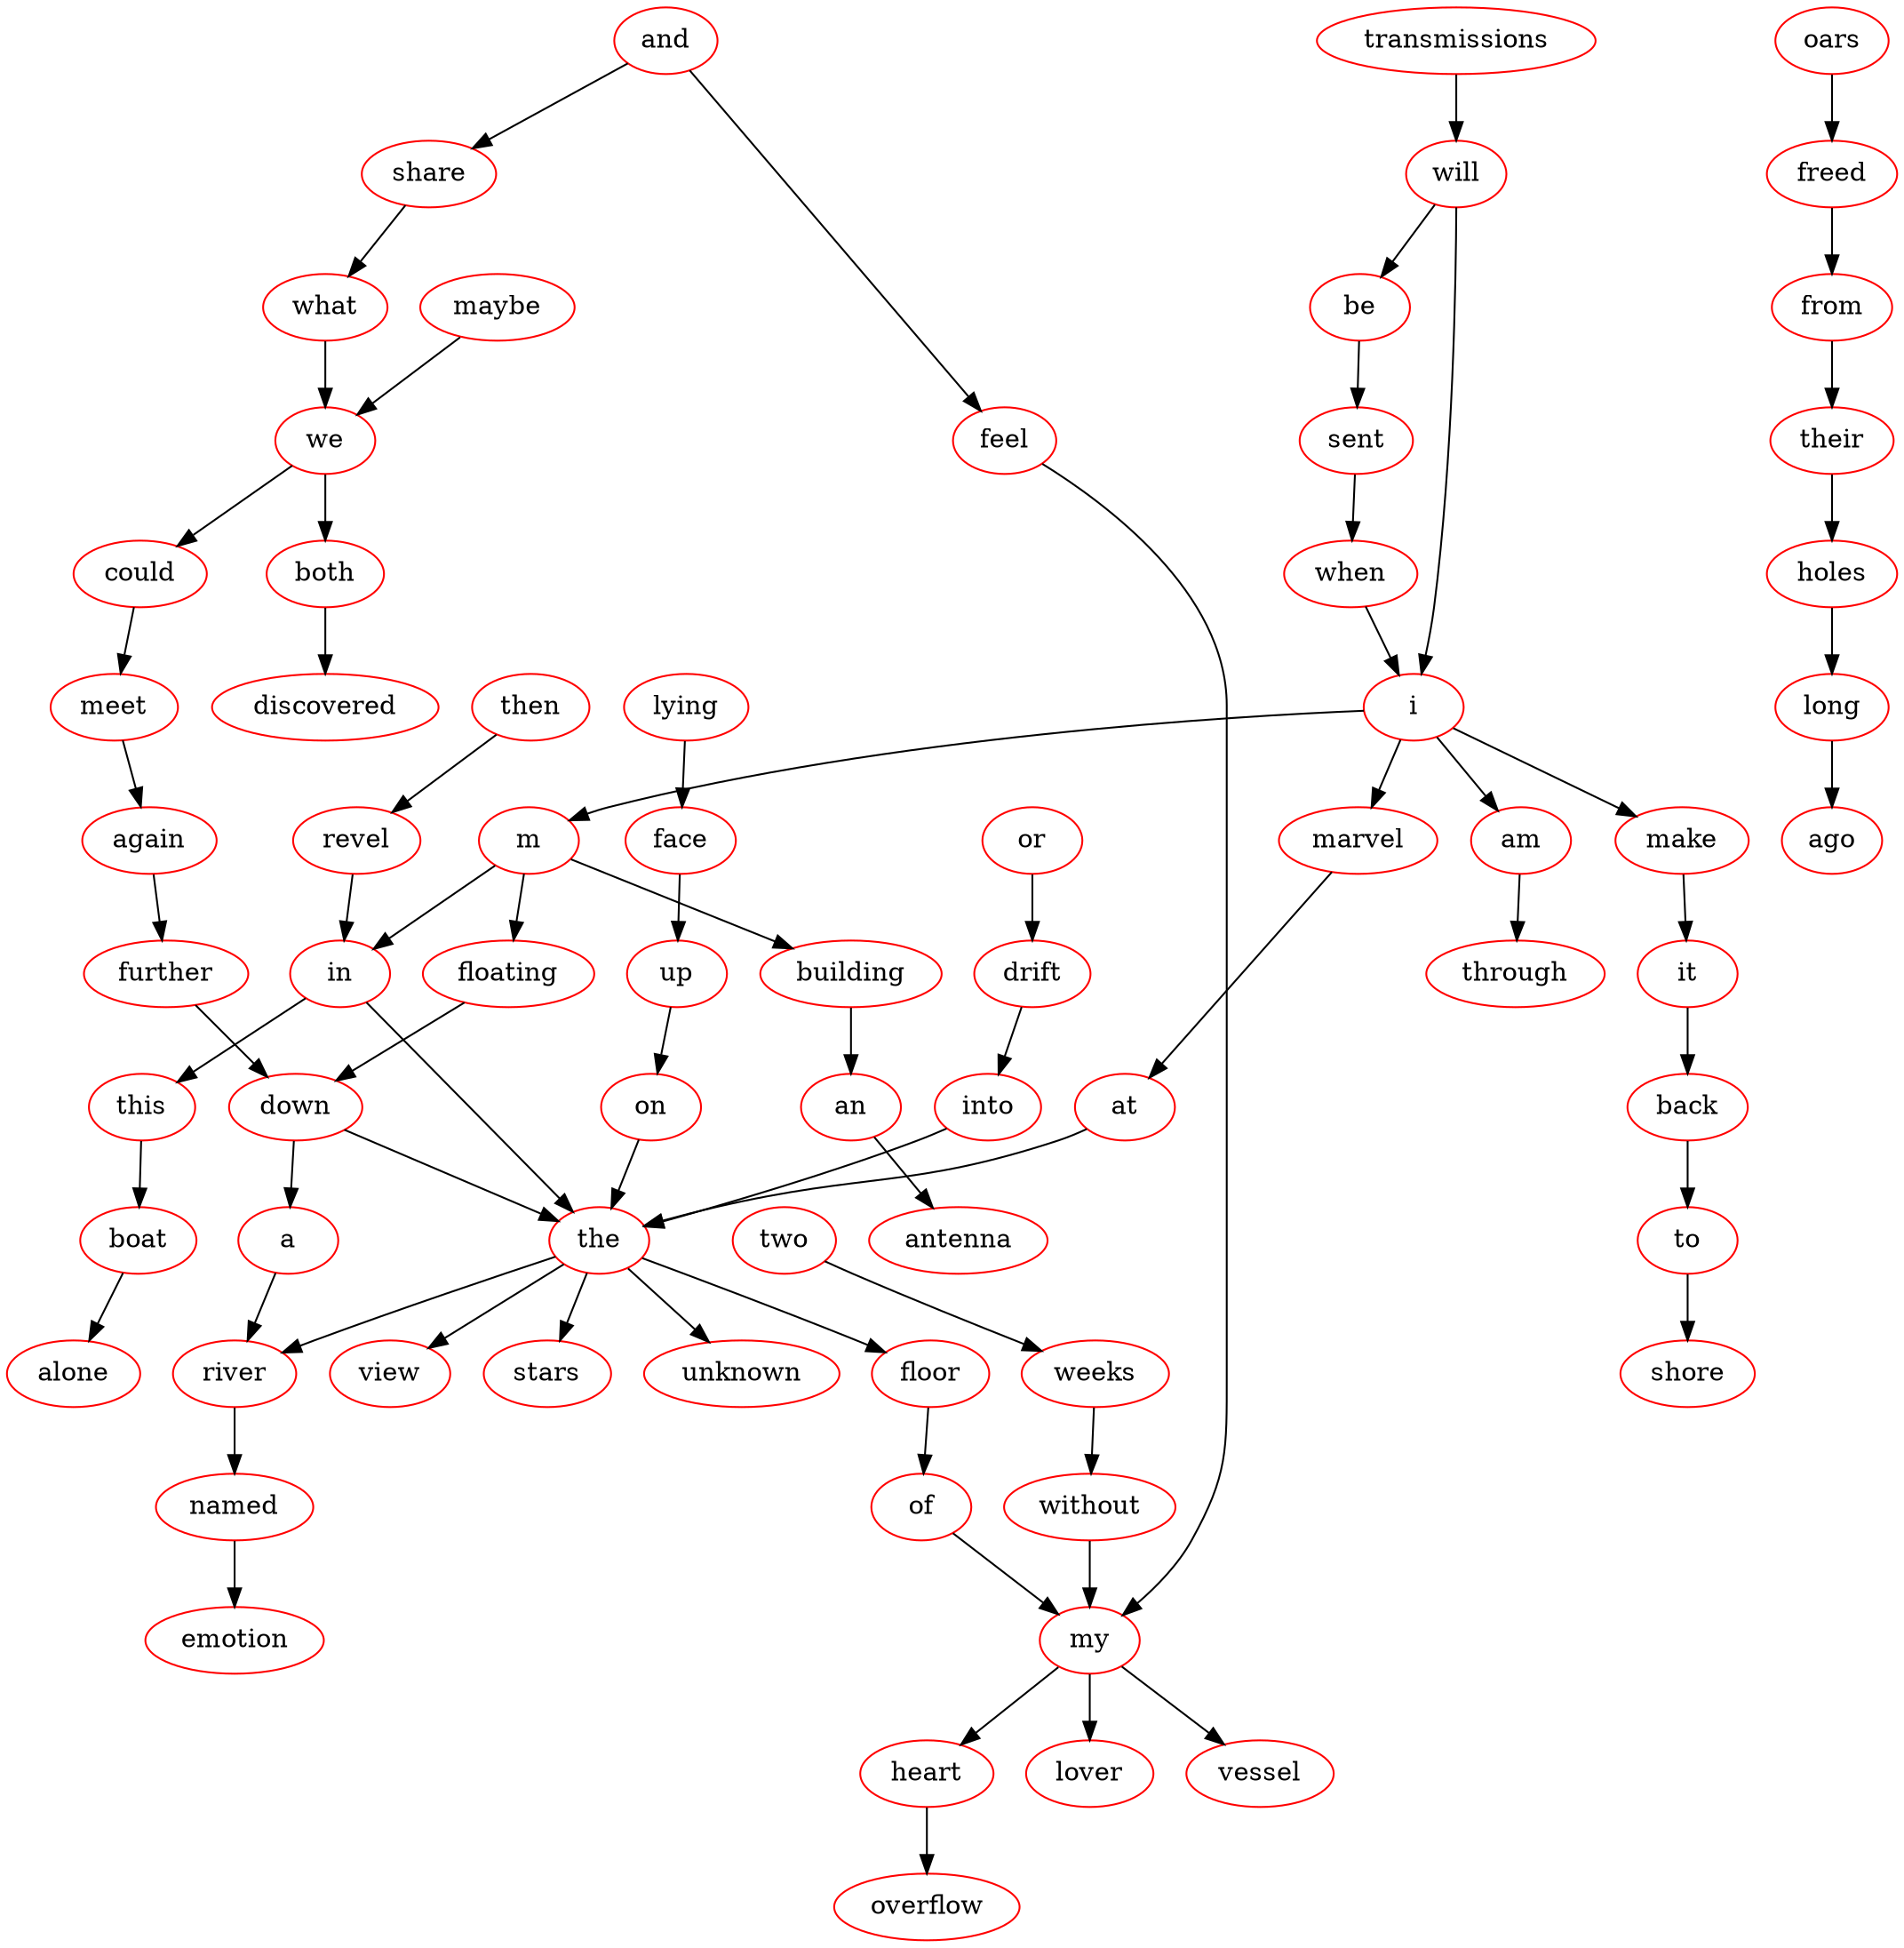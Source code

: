 digraph G{
graph [splines=true overlap=scale]
0 [color=red label="a"]
0 -> 48
1 [color=red label="again"]
1 -> 25
2 [color=red label="ago"]
3 [color=red label="alone"]
4 [color=red label="am"]
4 -> 57
5 [color=red label="an"]
5 -> 7
6 [color=red label="and"]
6 -> 20
6 -> 50
7 [color=red label="antenna"]
8 [color=red label="at"]
8 -> 53
9 [color=red label="back"]
9 -> 58
10 [color=red label="be"]
10 -> 49
11 [color=red label="boat"]
11 -> 3
12 [color=red label="both"]
12 -> 15
13 [color=red label="building"]
13 -> 5
14 [color=red label="could"]
14 -> 39
15 [color=red label="discovered"]
16 [color=red label="down"]
16 -> 0
16 -> 53
17 [color=red label="drift"]
17 -> 30
18 [color=red label="emotion"]
19 [color=red label="face"]
19 -> 62
20 [color=red label="feel"]
20 -> 40
21 [color=red label="floating"]
21 -> 16
22 [color=red label="floor"]
22 -> 43
23 [color=red label="freed"]
23 -> 24
24 [color=red label="from"]
24 -> 54
25 [color=red label="further"]
25 -> 16
26 [color=red label="heart"]
26 -> 46
27 [color=red label="holes"]
27 -> 32
28 [color=red label="i"]
28 -> 4
28 -> 36
28 -> 35
28 -> 37
29 [color=red label="in"]
29 -> 56
29 -> 53
30 [color=red label="into"]
30 -> 53
31 [color=red label="it"]
31 -> 9
32 [color=red label="long"]
32 -> 2
33 [color=red label="lover"]
34 [color=red label="lying"]
34 -> 19
35 [color=red label="m"]
35 -> 13
35 -> 21
35 -> 29
36 [color=red label="make"]
36 -> 31
37 [color=red label="marvel"]
37 -> 8
38 [color=red label="maybe"]
38 -> 65
39 [color=red label="meet"]
39 -> 1
40 [color=red label="my"]
40 -> 63
40 -> 26
40 -> 33
41 [color=red label="named"]
41 -> 18
42 [color=red label="oars"]
42 -> 23
43 [color=red label="of"]
43 -> 40
44 [color=red label="on"]
44 -> 53
45 [color=red label="or"]
45 -> 17
46 [color=red label="overflow"]
47 [color=red label="revel"]
47 -> 29
48 [color=red label="river"]
48 -> 41
49 [color=red label="sent"]
49 -> 68
50 [color=red label="share"]
50 -> 67
51 [color=red label="shore"]
52 [color=red label="stars"]
53 [color=red label="the"]
53 -> 61
53 -> 48
53 -> 64
53 -> 52
53 -> 22
54 [color=red label="their"]
54 -> 27
55 [color=red label="then"]
55 -> 47
56 [color=red label="this"]
56 -> 11
57 [color=red label="through"]
58 [color=red label="to"]
58 -> 51
59 [color=red label="transmissions"]
59 -> 69
60 [color=red label="two"]
60 -> 66
61 [color=red label="unknown"]
62 [color=red label="up"]
62 -> 44
63 [color=red label="vessel"]
64 [color=red label="view"]
65 [color=red label="we"]
65 -> 12
65 -> 14
66 [color=red label="weeks"]
66 -> 70
67 [color=red label="what"]
67 -> 65
68 [color=red label="when"]
68 -> 28
69 [color=red label="will"]
69 -> 28
69 -> 10
70 [color=red label="without"]
70 -> 40
}